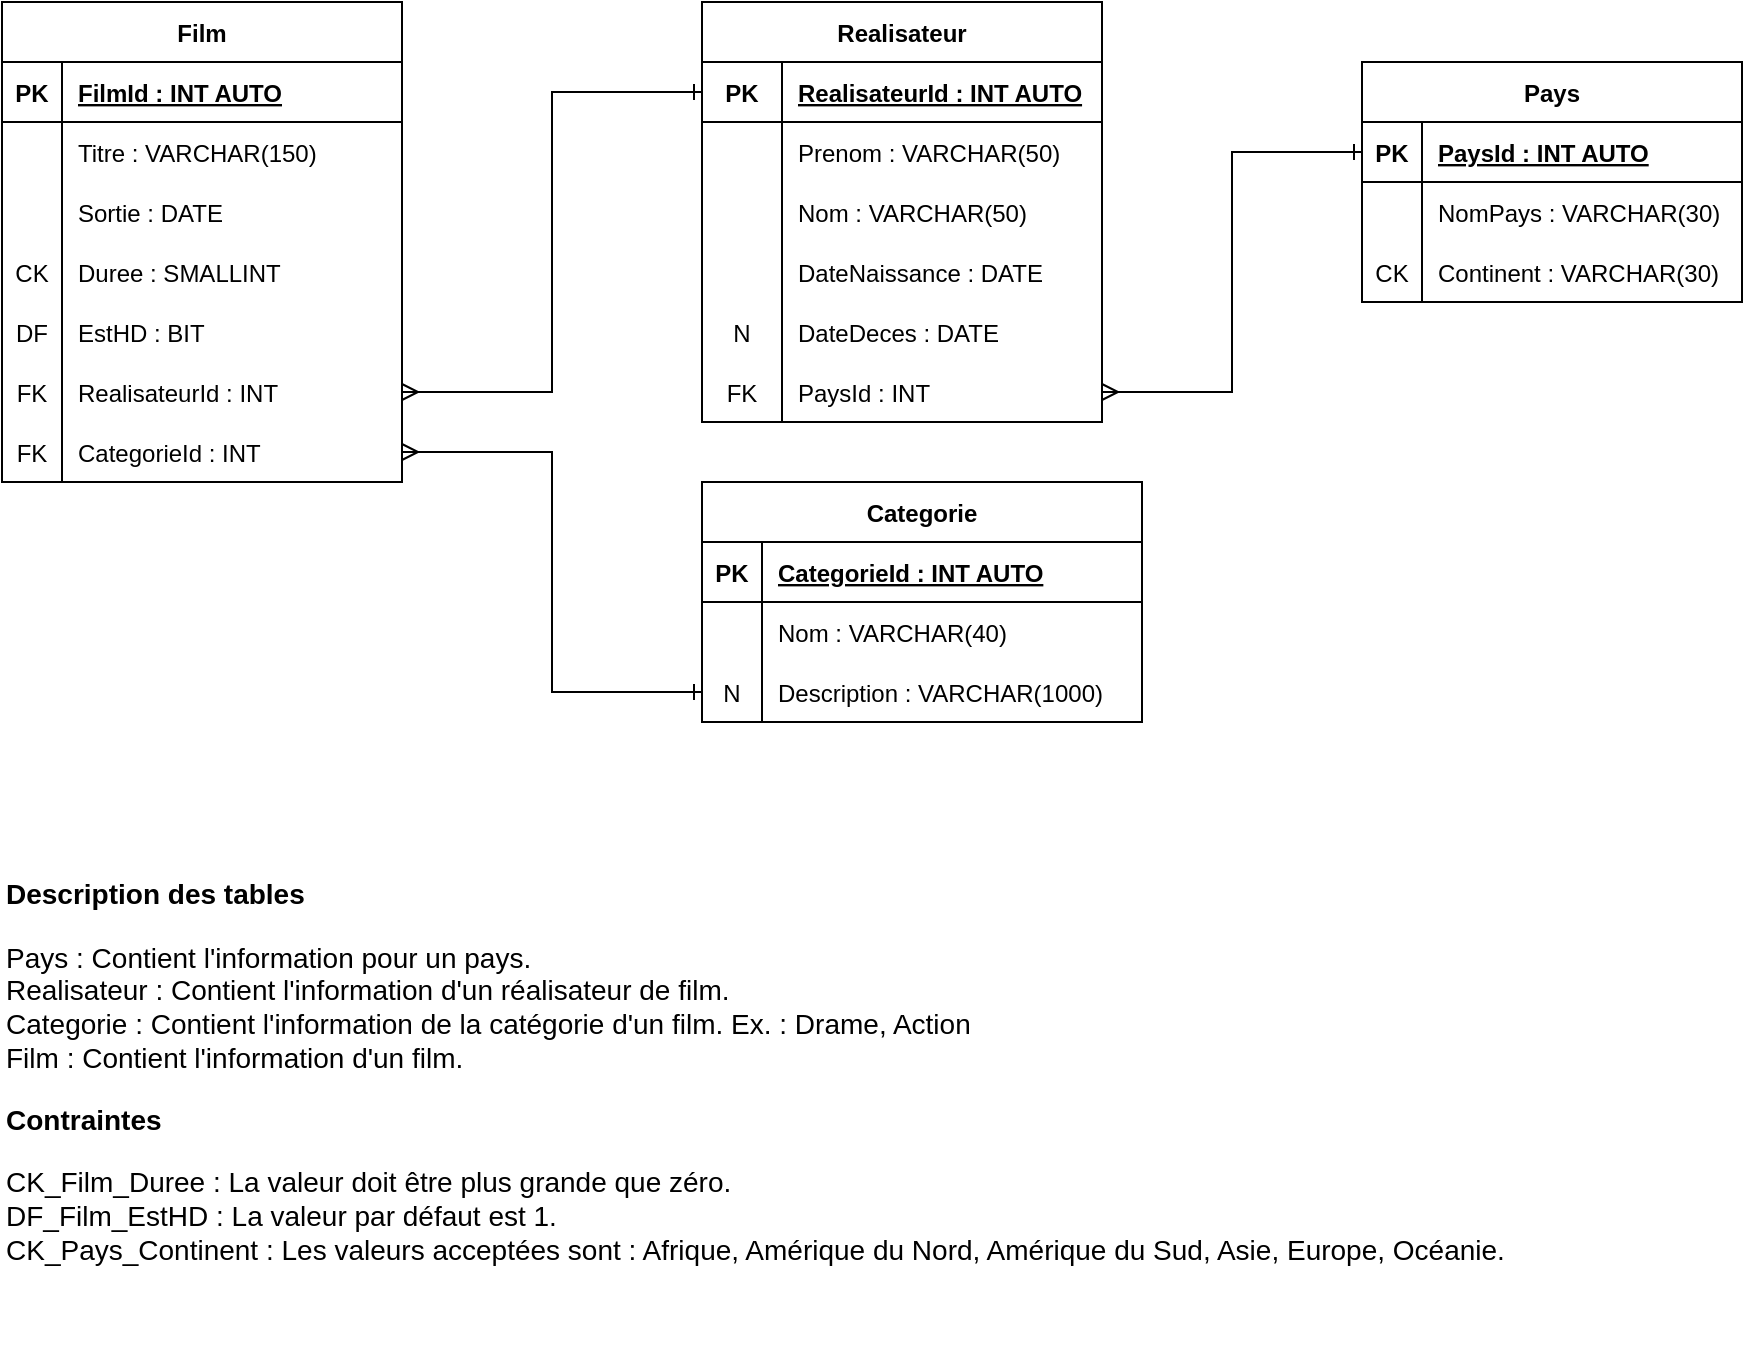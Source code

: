 <mxfile version="20.3.0" type="device"><diagram id="ciagUleCJEzyQFL5SSet" name="Page-1"><mxGraphModel dx="1198" dy="851" grid="1" gridSize="10" guides="1" tooltips="1" connect="1" arrows="1" fold="1" page="1" pageScale="1" pageWidth="827" pageHeight="1169" math="0" shadow="0"><root><mxCell id="0"/><mxCell id="1" parent="0"/><mxCell id="AL5z07OHYRo_I025Jpw--1" value="Film" style="shape=table;startSize=30;container=1;collapsible=1;childLayout=tableLayout;fixedRows=1;rowLines=0;fontStyle=1;align=center;resizeLast=1;" parent="1" vertex="1"><mxGeometry x="40" y="160" width="200" height="240" as="geometry"/></mxCell><mxCell id="AL5z07OHYRo_I025Jpw--2" value="" style="shape=tableRow;horizontal=0;startSize=0;swimlaneHead=0;swimlaneBody=0;fillColor=none;collapsible=0;dropTarget=0;points=[[0,0.5],[1,0.5]];portConstraint=eastwest;top=0;left=0;right=0;bottom=1;" parent="AL5z07OHYRo_I025Jpw--1" vertex="1"><mxGeometry y="30" width="200" height="30" as="geometry"/></mxCell><mxCell id="AL5z07OHYRo_I025Jpw--3" value="PK" style="shape=partialRectangle;connectable=0;fillColor=none;top=0;left=0;bottom=0;right=0;fontStyle=1;overflow=hidden;" parent="AL5z07OHYRo_I025Jpw--2" vertex="1"><mxGeometry width="30" height="30" as="geometry"><mxRectangle width="30" height="30" as="alternateBounds"/></mxGeometry></mxCell><mxCell id="AL5z07OHYRo_I025Jpw--4" value="FilmId : INT AUTO" style="shape=partialRectangle;connectable=0;fillColor=none;top=0;left=0;bottom=0;right=0;align=left;spacingLeft=6;fontStyle=5;overflow=hidden;" parent="AL5z07OHYRo_I025Jpw--2" vertex="1"><mxGeometry x="30" width="170" height="30" as="geometry"><mxRectangle width="170" height="30" as="alternateBounds"/></mxGeometry></mxCell><mxCell id="AL5z07OHYRo_I025Jpw--5" value="" style="shape=tableRow;horizontal=0;startSize=0;swimlaneHead=0;swimlaneBody=0;fillColor=none;collapsible=0;dropTarget=0;points=[[0,0.5],[1,0.5]];portConstraint=eastwest;top=0;left=0;right=0;bottom=0;" parent="AL5z07OHYRo_I025Jpw--1" vertex="1"><mxGeometry y="60" width="200" height="30" as="geometry"/></mxCell><mxCell id="AL5z07OHYRo_I025Jpw--6" value="" style="shape=partialRectangle;connectable=0;fillColor=none;top=0;left=0;bottom=0;right=0;editable=1;overflow=hidden;" parent="AL5z07OHYRo_I025Jpw--5" vertex="1"><mxGeometry width="30" height="30" as="geometry"><mxRectangle width="30" height="30" as="alternateBounds"/></mxGeometry></mxCell><mxCell id="AL5z07OHYRo_I025Jpw--7" value="Titre : VARCHAR(150)" style="shape=partialRectangle;connectable=0;fillColor=none;top=0;left=0;bottom=0;right=0;align=left;spacingLeft=6;overflow=hidden;" parent="AL5z07OHYRo_I025Jpw--5" vertex="1"><mxGeometry x="30" width="170" height="30" as="geometry"><mxRectangle width="170" height="30" as="alternateBounds"/></mxGeometry></mxCell><mxCell id="AL5z07OHYRo_I025Jpw--8" value="" style="shape=tableRow;horizontal=0;startSize=0;swimlaneHead=0;swimlaneBody=0;fillColor=none;collapsible=0;dropTarget=0;points=[[0,0.5],[1,0.5]];portConstraint=eastwest;top=0;left=0;right=0;bottom=0;" parent="AL5z07OHYRo_I025Jpw--1" vertex="1"><mxGeometry y="90" width="200" height="30" as="geometry"/></mxCell><mxCell id="AL5z07OHYRo_I025Jpw--9" value="" style="shape=partialRectangle;connectable=0;fillColor=none;top=0;left=0;bottom=0;right=0;editable=1;overflow=hidden;" parent="AL5z07OHYRo_I025Jpw--8" vertex="1"><mxGeometry width="30" height="30" as="geometry"><mxRectangle width="30" height="30" as="alternateBounds"/></mxGeometry></mxCell><mxCell id="AL5z07OHYRo_I025Jpw--10" value="Sortie : DATE" style="shape=partialRectangle;connectable=0;fillColor=none;top=0;left=0;bottom=0;right=0;align=left;spacingLeft=6;overflow=hidden;" parent="AL5z07OHYRo_I025Jpw--8" vertex="1"><mxGeometry x="30" width="170" height="30" as="geometry"><mxRectangle width="170" height="30" as="alternateBounds"/></mxGeometry></mxCell><mxCell id="AL5z07OHYRo_I025Jpw--27" value="" style="shape=tableRow;horizontal=0;startSize=0;swimlaneHead=0;swimlaneBody=0;fillColor=none;collapsible=0;dropTarget=0;points=[[0,0.5],[1,0.5]];portConstraint=eastwest;top=0;left=0;right=0;bottom=0;" parent="AL5z07OHYRo_I025Jpw--1" vertex="1"><mxGeometry y="120" width="200" height="30" as="geometry"/></mxCell><mxCell id="AL5z07OHYRo_I025Jpw--28" value="CK" style="shape=partialRectangle;connectable=0;fillColor=none;top=0;left=0;bottom=0;right=0;editable=1;overflow=hidden;" parent="AL5z07OHYRo_I025Jpw--27" vertex="1"><mxGeometry width="30" height="30" as="geometry"><mxRectangle width="30" height="30" as="alternateBounds"/></mxGeometry></mxCell><mxCell id="AL5z07OHYRo_I025Jpw--29" value="Duree : SMALLINT" style="shape=partialRectangle;connectable=0;fillColor=none;top=0;left=0;bottom=0;right=0;align=left;spacingLeft=6;overflow=hidden;" parent="AL5z07OHYRo_I025Jpw--27" vertex="1"><mxGeometry x="30" width="170" height="30" as="geometry"><mxRectangle width="170" height="30" as="alternateBounds"/></mxGeometry></mxCell><mxCell id="AL5z07OHYRo_I025Jpw--69" value="" style="shape=tableRow;horizontal=0;startSize=0;swimlaneHead=0;swimlaneBody=0;fillColor=none;collapsible=0;dropTarget=0;points=[[0,0.5],[1,0.5]];portConstraint=eastwest;top=0;left=0;right=0;bottom=0;" parent="AL5z07OHYRo_I025Jpw--1" vertex="1"><mxGeometry y="150" width="200" height="30" as="geometry"/></mxCell><mxCell id="AL5z07OHYRo_I025Jpw--70" value="DF" style="shape=partialRectangle;connectable=0;fillColor=none;top=0;left=0;bottom=0;right=0;editable=1;overflow=hidden;" parent="AL5z07OHYRo_I025Jpw--69" vertex="1"><mxGeometry width="30" height="30" as="geometry"><mxRectangle width="30" height="30" as="alternateBounds"/></mxGeometry></mxCell><mxCell id="AL5z07OHYRo_I025Jpw--71" value="EstHD : BIT" style="shape=partialRectangle;connectable=0;fillColor=none;top=0;left=0;bottom=0;right=0;align=left;spacingLeft=6;overflow=hidden;" parent="AL5z07OHYRo_I025Jpw--69" vertex="1"><mxGeometry x="30" width="170" height="30" as="geometry"><mxRectangle width="170" height="30" as="alternateBounds"/></mxGeometry></mxCell><mxCell id="AL5z07OHYRo_I025Jpw--30" value="" style="shape=tableRow;horizontal=0;startSize=0;swimlaneHead=0;swimlaneBody=0;fillColor=none;collapsible=0;dropTarget=0;points=[[0,0.5],[1,0.5]];portConstraint=eastwest;top=0;left=0;right=0;bottom=0;" parent="AL5z07OHYRo_I025Jpw--1" vertex="1"><mxGeometry y="180" width="200" height="30" as="geometry"/></mxCell><mxCell id="AL5z07OHYRo_I025Jpw--31" value="FK" style="shape=partialRectangle;connectable=0;fillColor=none;top=0;left=0;bottom=0;right=0;editable=1;overflow=hidden;" parent="AL5z07OHYRo_I025Jpw--30" vertex="1"><mxGeometry width="30" height="30" as="geometry"><mxRectangle width="30" height="30" as="alternateBounds"/></mxGeometry></mxCell><mxCell id="AL5z07OHYRo_I025Jpw--32" value="RealisateurId : INT" style="shape=partialRectangle;connectable=0;fillColor=none;top=0;left=0;bottom=0;right=0;align=left;spacingLeft=6;overflow=hidden;" parent="AL5z07OHYRo_I025Jpw--30" vertex="1"><mxGeometry x="30" width="170" height="30" as="geometry"><mxRectangle width="170" height="30" as="alternateBounds"/></mxGeometry></mxCell><mxCell id="AL5z07OHYRo_I025Jpw--11" value="" style="shape=tableRow;horizontal=0;startSize=0;swimlaneHead=0;swimlaneBody=0;fillColor=none;collapsible=0;dropTarget=0;points=[[0,0.5],[1,0.5]];portConstraint=eastwest;top=0;left=0;right=0;bottom=0;" parent="AL5z07OHYRo_I025Jpw--1" vertex="1"><mxGeometry y="210" width="200" height="30" as="geometry"/></mxCell><mxCell id="AL5z07OHYRo_I025Jpw--12" value="FK" style="shape=partialRectangle;connectable=0;fillColor=none;top=0;left=0;bottom=0;right=0;editable=1;overflow=hidden;" parent="AL5z07OHYRo_I025Jpw--11" vertex="1"><mxGeometry width="30" height="30" as="geometry"><mxRectangle width="30" height="30" as="alternateBounds"/></mxGeometry></mxCell><mxCell id="AL5z07OHYRo_I025Jpw--13" value="CategorieId : INT" style="shape=partialRectangle;connectable=0;fillColor=none;top=0;left=0;bottom=0;right=0;align=left;spacingLeft=6;overflow=hidden;" parent="AL5z07OHYRo_I025Jpw--11" vertex="1"><mxGeometry x="30" width="170" height="30" as="geometry"><mxRectangle width="170" height="30" as="alternateBounds"/></mxGeometry></mxCell><mxCell id="AL5z07OHYRo_I025Jpw--14" value="Realisateur" style="shape=table;startSize=30;container=1;collapsible=1;childLayout=tableLayout;fixedRows=1;rowLines=0;fontStyle=1;align=center;resizeLast=1;" parent="1" vertex="1"><mxGeometry x="390" y="160" width="200" height="210" as="geometry"/></mxCell><mxCell id="AL5z07OHYRo_I025Jpw--15" value="" style="shape=tableRow;horizontal=0;startSize=0;swimlaneHead=0;swimlaneBody=0;fillColor=none;collapsible=0;dropTarget=0;points=[[0,0.5],[1,0.5]];portConstraint=eastwest;top=0;left=0;right=0;bottom=1;" parent="AL5z07OHYRo_I025Jpw--14" vertex="1"><mxGeometry y="30" width="200" height="30" as="geometry"/></mxCell><mxCell id="AL5z07OHYRo_I025Jpw--16" value="PK" style="shape=partialRectangle;connectable=0;fillColor=none;top=0;left=0;bottom=0;right=0;fontStyle=1;overflow=hidden;" parent="AL5z07OHYRo_I025Jpw--15" vertex="1"><mxGeometry width="40" height="30" as="geometry"><mxRectangle width="40" height="30" as="alternateBounds"/></mxGeometry></mxCell><mxCell id="AL5z07OHYRo_I025Jpw--17" value="RealisateurId : INT AUTO" style="shape=partialRectangle;connectable=0;fillColor=none;top=0;left=0;bottom=0;right=0;align=left;spacingLeft=6;fontStyle=5;overflow=hidden;" parent="AL5z07OHYRo_I025Jpw--15" vertex="1"><mxGeometry x="40" width="160" height="30" as="geometry"><mxRectangle width="160" height="30" as="alternateBounds"/></mxGeometry></mxCell><mxCell id="AL5z07OHYRo_I025Jpw--18" value="" style="shape=tableRow;horizontal=0;startSize=0;swimlaneHead=0;swimlaneBody=0;fillColor=none;collapsible=0;dropTarget=0;points=[[0,0.5],[1,0.5]];portConstraint=eastwest;top=0;left=0;right=0;bottom=0;" parent="AL5z07OHYRo_I025Jpw--14" vertex="1"><mxGeometry y="60" width="200" height="30" as="geometry"/></mxCell><mxCell id="AL5z07OHYRo_I025Jpw--19" value="" style="shape=partialRectangle;connectable=0;fillColor=none;top=0;left=0;bottom=0;right=0;editable=1;overflow=hidden;" parent="AL5z07OHYRo_I025Jpw--18" vertex="1"><mxGeometry width="40" height="30" as="geometry"><mxRectangle width="40" height="30" as="alternateBounds"/></mxGeometry></mxCell><mxCell id="AL5z07OHYRo_I025Jpw--20" value="Prenom : VARCHAR(50)" style="shape=partialRectangle;connectable=0;fillColor=none;top=0;left=0;bottom=0;right=0;align=left;spacingLeft=6;overflow=hidden;" parent="AL5z07OHYRo_I025Jpw--18" vertex="1"><mxGeometry x="40" width="160" height="30" as="geometry"><mxRectangle width="160" height="30" as="alternateBounds"/></mxGeometry></mxCell><mxCell id="AL5z07OHYRo_I025Jpw--21" value="" style="shape=tableRow;horizontal=0;startSize=0;swimlaneHead=0;swimlaneBody=0;fillColor=none;collapsible=0;dropTarget=0;points=[[0,0.5],[1,0.5]];portConstraint=eastwest;top=0;left=0;right=0;bottom=0;" parent="AL5z07OHYRo_I025Jpw--14" vertex="1"><mxGeometry y="90" width="200" height="30" as="geometry"/></mxCell><mxCell id="AL5z07OHYRo_I025Jpw--22" value="" style="shape=partialRectangle;connectable=0;fillColor=none;top=0;left=0;bottom=0;right=0;editable=1;overflow=hidden;" parent="AL5z07OHYRo_I025Jpw--21" vertex="1"><mxGeometry width="40" height="30" as="geometry"><mxRectangle width="40" height="30" as="alternateBounds"/></mxGeometry></mxCell><mxCell id="AL5z07OHYRo_I025Jpw--23" value="Nom : VARCHAR(50)" style="shape=partialRectangle;connectable=0;fillColor=none;top=0;left=0;bottom=0;right=0;align=left;spacingLeft=6;overflow=hidden;" parent="AL5z07OHYRo_I025Jpw--21" vertex="1"><mxGeometry x="40" width="160" height="30" as="geometry"><mxRectangle width="160" height="30" as="alternateBounds"/></mxGeometry></mxCell><mxCell id="AL5z07OHYRo_I025Jpw--24" value="" style="shape=tableRow;horizontal=0;startSize=0;swimlaneHead=0;swimlaneBody=0;fillColor=none;collapsible=0;dropTarget=0;points=[[0,0.5],[1,0.5]];portConstraint=eastwest;top=0;left=0;right=0;bottom=0;" parent="AL5z07OHYRo_I025Jpw--14" vertex="1"><mxGeometry y="120" width="200" height="30" as="geometry"/></mxCell><mxCell id="AL5z07OHYRo_I025Jpw--25" value="" style="shape=partialRectangle;connectable=0;fillColor=none;top=0;left=0;bottom=0;right=0;editable=1;overflow=hidden;" parent="AL5z07OHYRo_I025Jpw--24" vertex="1"><mxGeometry width="40" height="30" as="geometry"><mxRectangle width="40" height="30" as="alternateBounds"/></mxGeometry></mxCell><mxCell id="AL5z07OHYRo_I025Jpw--26" value="DateNaissance : DATE" style="shape=partialRectangle;connectable=0;fillColor=none;top=0;left=0;bottom=0;right=0;align=left;spacingLeft=6;overflow=hidden;" parent="AL5z07OHYRo_I025Jpw--24" vertex="1"><mxGeometry x="40" width="160" height="30" as="geometry"><mxRectangle width="160" height="30" as="alternateBounds"/></mxGeometry></mxCell><mxCell id="AL5z07OHYRo_I025Jpw--66" value="" style="shape=tableRow;horizontal=0;startSize=0;swimlaneHead=0;swimlaneBody=0;fillColor=none;collapsible=0;dropTarget=0;points=[[0,0.5],[1,0.5]];portConstraint=eastwest;top=0;left=0;right=0;bottom=0;" parent="AL5z07OHYRo_I025Jpw--14" vertex="1"><mxGeometry y="150" width="200" height="30" as="geometry"/></mxCell><mxCell id="AL5z07OHYRo_I025Jpw--67" value="N" style="shape=partialRectangle;connectable=0;fillColor=none;top=0;left=0;bottom=0;right=0;editable=1;overflow=hidden;" parent="AL5z07OHYRo_I025Jpw--66" vertex="1"><mxGeometry width="40" height="30" as="geometry"><mxRectangle width="40" height="30" as="alternateBounds"/></mxGeometry></mxCell><mxCell id="AL5z07OHYRo_I025Jpw--68" value="DateDeces : DATE" style="shape=partialRectangle;connectable=0;fillColor=none;top=0;left=0;bottom=0;right=0;align=left;spacingLeft=6;overflow=hidden;" parent="AL5z07OHYRo_I025Jpw--66" vertex="1"><mxGeometry x="40" width="160" height="30" as="geometry"><mxRectangle width="160" height="30" as="alternateBounds"/></mxGeometry></mxCell><mxCell id="AL5z07OHYRo_I025Jpw--50" value="" style="shape=tableRow;horizontal=0;startSize=0;swimlaneHead=0;swimlaneBody=0;fillColor=none;collapsible=0;dropTarget=0;points=[[0,0.5],[1,0.5]];portConstraint=eastwest;top=0;left=0;right=0;bottom=0;" parent="AL5z07OHYRo_I025Jpw--14" vertex="1"><mxGeometry y="180" width="200" height="30" as="geometry"/></mxCell><mxCell id="AL5z07OHYRo_I025Jpw--51" value="FK" style="shape=partialRectangle;connectable=0;fillColor=none;top=0;left=0;bottom=0;right=0;editable=1;overflow=hidden;" parent="AL5z07OHYRo_I025Jpw--50" vertex="1"><mxGeometry width="40" height="30" as="geometry"><mxRectangle width="40" height="30" as="alternateBounds"/></mxGeometry></mxCell><mxCell id="AL5z07OHYRo_I025Jpw--52" value="PaysId : INT" style="shape=partialRectangle;connectable=0;fillColor=none;top=0;left=0;bottom=0;right=0;align=left;spacingLeft=6;overflow=hidden;" parent="AL5z07OHYRo_I025Jpw--50" vertex="1"><mxGeometry x="40" width="160" height="30" as="geometry"><mxRectangle width="160" height="30" as="alternateBounds"/></mxGeometry></mxCell><mxCell id="AL5z07OHYRo_I025Jpw--33" style="edgeStyle=orthogonalEdgeStyle;rounded=0;orthogonalLoop=1;jettySize=auto;html=1;entryX=0;entryY=0.5;entryDx=0;entryDy=0;endArrow=ERone;endFill=0;startArrow=ERmany;startFill=0;exitX=1;exitY=0.5;exitDx=0;exitDy=0;" parent="1" source="AL5z07OHYRo_I025Jpw--30" target="AL5z07OHYRo_I025Jpw--15" edge="1"><mxGeometry relative="1" as="geometry"/></mxCell><mxCell id="AL5z07OHYRo_I025Jpw--34" value="Pays" style="shape=table;startSize=30;container=1;collapsible=1;childLayout=tableLayout;fixedRows=1;rowLines=0;fontStyle=1;align=center;resizeLast=1;" parent="1" vertex="1"><mxGeometry x="720" y="190" width="190" height="120" as="geometry"/></mxCell><mxCell id="AL5z07OHYRo_I025Jpw--35" value="" style="shape=tableRow;horizontal=0;startSize=0;swimlaneHead=0;swimlaneBody=0;fillColor=none;collapsible=0;dropTarget=0;points=[[0,0.5],[1,0.5]];portConstraint=eastwest;top=0;left=0;right=0;bottom=1;" parent="AL5z07OHYRo_I025Jpw--34" vertex="1"><mxGeometry y="30" width="190" height="30" as="geometry"/></mxCell><mxCell id="AL5z07OHYRo_I025Jpw--36" value="PK" style="shape=partialRectangle;connectable=0;fillColor=none;top=0;left=0;bottom=0;right=0;fontStyle=1;overflow=hidden;" parent="AL5z07OHYRo_I025Jpw--35" vertex="1"><mxGeometry width="30" height="30" as="geometry"><mxRectangle width="30" height="30" as="alternateBounds"/></mxGeometry></mxCell><mxCell id="AL5z07OHYRo_I025Jpw--37" value="PaysId : INT AUTO" style="shape=partialRectangle;connectable=0;fillColor=none;top=0;left=0;bottom=0;right=0;align=left;spacingLeft=6;fontStyle=5;overflow=hidden;" parent="AL5z07OHYRo_I025Jpw--35" vertex="1"><mxGeometry x="30" width="160" height="30" as="geometry"><mxRectangle width="160" height="30" as="alternateBounds"/></mxGeometry></mxCell><mxCell id="AL5z07OHYRo_I025Jpw--38" value="" style="shape=tableRow;horizontal=0;startSize=0;swimlaneHead=0;swimlaneBody=0;fillColor=none;collapsible=0;dropTarget=0;points=[[0,0.5],[1,0.5]];portConstraint=eastwest;top=0;left=0;right=0;bottom=0;" parent="AL5z07OHYRo_I025Jpw--34" vertex="1"><mxGeometry y="60" width="190" height="30" as="geometry"/></mxCell><mxCell id="AL5z07OHYRo_I025Jpw--39" value="" style="shape=partialRectangle;connectable=0;fillColor=none;top=0;left=0;bottom=0;right=0;editable=1;overflow=hidden;" parent="AL5z07OHYRo_I025Jpw--38" vertex="1"><mxGeometry width="30" height="30" as="geometry"><mxRectangle width="30" height="30" as="alternateBounds"/></mxGeometry></mxCell><mxCell id="AL5z07OHYRo_I025Jpw--40" value="NomPays : VARCHAR(30)" style="shape=partialRectangle;connectable=0;fillColor=none;top=0;left=0;bottom=0;right=0;align=left;spacingLeft=6;overflow=hidden;" parent="AL5z07OHYRo_I025Jpw--38" vertex="1"><mxGeometry x="30" width="160" height="30" as="geometry"><mxRectangle width="160" height="30" as="alternateBounds"/></mxGeometry></mxCell><mxCell id="AL5z07OHYRo_I025Jpw--47" value="" style="shape=tableRow;horizontal=0;startSize=0;swimlaneHead=0;swimlaneBody=0;fillColor=none;collapsible=0;dropTarget=0;points=[[0,0.5],[1,0.5]];portConstraint=eastwest;top=0;left=0;right=0;bottom=0;" parent="AL5z07OHYRo_I025Jpw--34" vertex="1"><mxGeometry y="90" width="190" height="30" as="geometry"/></mxCell><mxCell id="AL5z07OHYRo_I025Jpw--48" value="CK" style="shape=partialRectangle;connectable=0;fillColor=none;top=0;left=0;bottom=0;right=0;editable=1;overflow=hidden;" parent="AL5z07OHYRo_I025Jpw--47" vertex="1"><mxGeometry width="30" height="30" as="geometry"><mxRectangle width="30" height="30" as="alternateBounds"/></mxGeometry></mxCell><mxCell id="AL5z07OHYRo_I025Jpw--49" value="Continent : VARCHAR(30)" style="shape=partialRectangle;connectable=0;fillColor=none;top=0;left=0;bottom=0;right=0;align=left;spacingLeft=6;overflow=hidden;" parent="AL5z07OHYRo_I025Jpw--47" vertex="1"><mxGeometry x="30" width="160" height="30" as="geometry"><mxRectangle width="160" height="30" as="alternateBounds"/></mxGeometry></mxCell><mxCell id="AL5z07OHYRo_I025Jpw--53" style="edgeStyle=orthogonalEdgeStyle;rounded=0;orthogonalLoop=1;jettySize=auto;html=1;startArrow=ERmany;startFill=0;endArrow=ERone;endFill=0;entryX=0;entryY=0.5;entryDx=0;entryDy=0;" parent="1" source="AL5z07OHYRo_I025Jpw--50" target="AL5z07OHYRo_I025Jpw--35" edge="1"><mxGeometry relative="1" as="geometry"/></mxCell><mxCell id="AL5z07OHYRo_I025Jpw--54" value="Categorie" style="shape=table;startSize=30;container=1;collapsible=1;childLayout=tableLayout;fixedRows=1;rowLines=0;fontStyle=1;align=center;resizeLast=1;" parent="1" vertex="1"><mxGeometry x="390" y="400" width="220" height="120" as="geometry"/></mxCell><mxCell id="AL5z07OHYRo_I025Jpw--55" value="" style="shape=tableRow;horizontal=0;startSize=0;swimlaneHead=0;swimlaneBody=0;fillColor=none;collapsible=0;dropTarget=0;points=[[0,0.5],[1,0.5]];portConstraint=eastwest;top=0;left=0;right=0;bottom=1;" parent="AL5z07OHYRo_I025Jpw--54" vertex="1"><mxGeometry y="30" width="220" height="30" as="geometry"/></mxCell><mxCell id="AL5z07OHYRo_I025Jpw--56" value="PK" style="shape=partialRectangle;connectable=0;fillColor=none;top=0;left=0;bottom=0;right=0;fontStyle=1;overflow=hidden;" parent="AL5z07OHYRo_I025Jpw--55" vertex="1"><mxGeometry width="30" height="30" as="geometry"><mxRectangle width="30" height="30" as="alternateBounds"/></mxGeometry></mxCell><mxCell id="AL5z07OHYRo_I025Jpw--57" value="CategorieId : INT AUTO" style="shape=partialRectangle;connectable=0;fillColor=none;top=0;left=0;bottom=0;right=0;align=left;spacingLeft=6;fontStyle=5;overflow=hidden;" parent="AL5z07OHYRo_I025Jpw--55" vertex="1"><mxGeometry x="30" width="190" height="30" as="geometry"><mxRectangle width="190" height="30" as="alternateBounds"/></mxGeometry></mxCell><mxCell id="AL5z07OHYRo_I025Jpw--58" value="" style="shape=tableRow;horizontal=0;startSize=0;swimlaneHead=0;swimlaneBody=0;fillColor=none;collapsible=0;dropTarget=0;points=[[0,0.5],[1,0.5]];portConstraint=eastwest;top=0;left=0;right=0;bottom=0;" parent="AL5z07OHYRo_I025Jpw--54" vertex="1"><mxGeometry y="60" width="220" height="30" as="geometry"/></mxCell><mxCell id="AL5z07OHYRo_I025Jpw--59" value="" style="shape=partialRectangle;connectable=0;fillColor=none;top=0;left=0;bottom=0;right=0;editable=1;overflow=hidden;" parent="AL5z07OHYRo_I025Jpw--58" vertex="1"><mxGeometry width="30" height="30" as="geometry"><mxRectangle width="30" height="30" as="alternateBounds"/></mxGeometry></mxCell><mxCell id="AL5z07OHYRo_I025Jpw--60" value="Nom : VARCHAR(40)" style="shape=partialRectangle;connectable=0;fillColor=none;top=0;left=0;bottom=0;right=0;align=left;spacingLeft=6;overflow=hidden;" parent="AL5z07OHYRo_I025Jpw--58" vertex="1"><mxGeometry x="30" width="190" height="30" as="geometry"><mxRectangle width="190" height="30" as="alternateBounds"/></mxGeometry></mxCell><mxCell id="AL5z07OHYRo_I025Jpw--61" value="" style="shape=tableRow;horizontal=0;startSize=0;swimlaneHead=0;swimlaneBody=0;fillColor=none;collapsible=0;dropTarget=0;points=[[0,0.5],[1,0.5]];portConstraint=eastwest;top=0;left=0;right=0;bottom=0;" parent="AL5z07OHYRo_I025Jpw--54" vertex="1"><mxGeometry y="90" width="220" height="30" as="geometry"/></mxCell><mxCell id="AL5z07OHYRo_I025Jpw--62" value="N" style="shape=partialRectangle;connectable=0;fillColor=none;top=0;left=0;bottom=0;right=0;editable=1;overflow=hidden;" parent="AL5z07OHYRo_I025Jpw--61" vertex="1"><mxGeometry width="30" height="30" as="geometry"><mxRectangle width="30" height="30" as="alternateBounds"/></mxGeometry></mxCell><mxCell id="AL5z07OHYRo_I025Jpw--63" value="Description : VARCHAR(1000)" style="shape=partialRectangle;connectable=0;fillColor=none;top=0;left=0;bottom=0;right=0;align=left;spacingLeft=6;overflow=hidden;" parent="AL5z07OHYRo_I025Jpw--61" vertex="1"><mxGeometry x="30" width="190" height="30" as="geometry"><mxRectangle width="190" height="30" as="alternateBounds"/></mxGeometry></mxCell><mxCell id="AL5z07OHYRo_I025Jpw--64" style="edgeStyle=orthogonalEdgeStyle;rounded=0;orthogonalLoop=1;jettySize=auto;html=1;startArrow=ERmany;startFill=0;endArrow=ERone;endFill=0;" parent="1" source="AL5z07OHYRo_I025Jpw--11" target="AL5z07OHYRo_I025Jpw--61" edge="1"><mxGeometry relative="1" as="geometry"/></mxCell><mxCell id="AL5z07OHYRo_I025Jpw--65" value="&lt;b style=&quot;font-size: 14px;&quot;&gt;Description des tables&lt;/b&gt;&lt;br style=&quot;font-size: 14px;&quot;&gt;&lt;br style=&quot;font-size: 14px;&quot;&gt;&lt;span style=&quot;font-size: 14px;&quot;&gt;Pays : Contient l'information pour un pays.&lt;/span&gt;&lt;br style=&quot;font-size: 14px;&quot;&gt;&lt;span style=&quot;font-size: 14px;&quot;&gt;Realisateur : Contient l'information d'un réalisateur de film.&lt;/span&gt;&lt;br style=&quot;font-size: 14px;&quot;&gt;&lt;span style=&quot;font-size: 14px;&quot;&gt;Categorie : Contient l'information de la catégorie d'un film. Ex. : Drame, Action&lt;/span&gt;&lt;br style=&quot;font-size: 14px;&quot;&gt;&lt;span style=&quot;font-size: 14px;&quot;&gt;Film : Contient l'information d'un film.&lt;br&gt;&lt;/span&gt;&lt;br style=&quot;font-size: 14px;&quot;&gt;&lt;b style=&quot;font-size: 14px;&quot;&gt;Contraintes&lt;/b&gt;&lt;br style=&quot;font-size: 14px;&quot;&gt;&lt;br style=&quot;font-size: 14px;&quot;&gt;&lt;span style=&quot;font-size: 14px;&quot;&gt;CK_Film_Duree : La valeur doit être plus grande que zéro.&lt;/span&gt;&lt;br style=&quot;font-size: 14px;&quot;&gt;&lt;span style=&quot;font-size: 14px;&quot;&gt;DF_Film_EstHD : La valeur par défaut est 1.&lt;/span&gt;&lt;br style=&quot;font-size: 14px;&quot;&gt;&lt;span style=&quot;font-size: 14px;&quot;&gt;CK_Pays_Continent : Les valeurs acceptées sont : Afrique, Amérique du Nord, Amérique du Sud, Asie, Europe, Océanie.&lt;/span&gt;" style="text;html=1;strokeColor=none;fillColor=none;align=left;verticalAlign=middle;whiteSpace=wrap;rounded=0;" parent="1" vertex="1"><mxGeometry x="40" y="550" width="760" height="290" as="geometry"/></mxCell></root></mxGraphModel></diagram></mxfile>